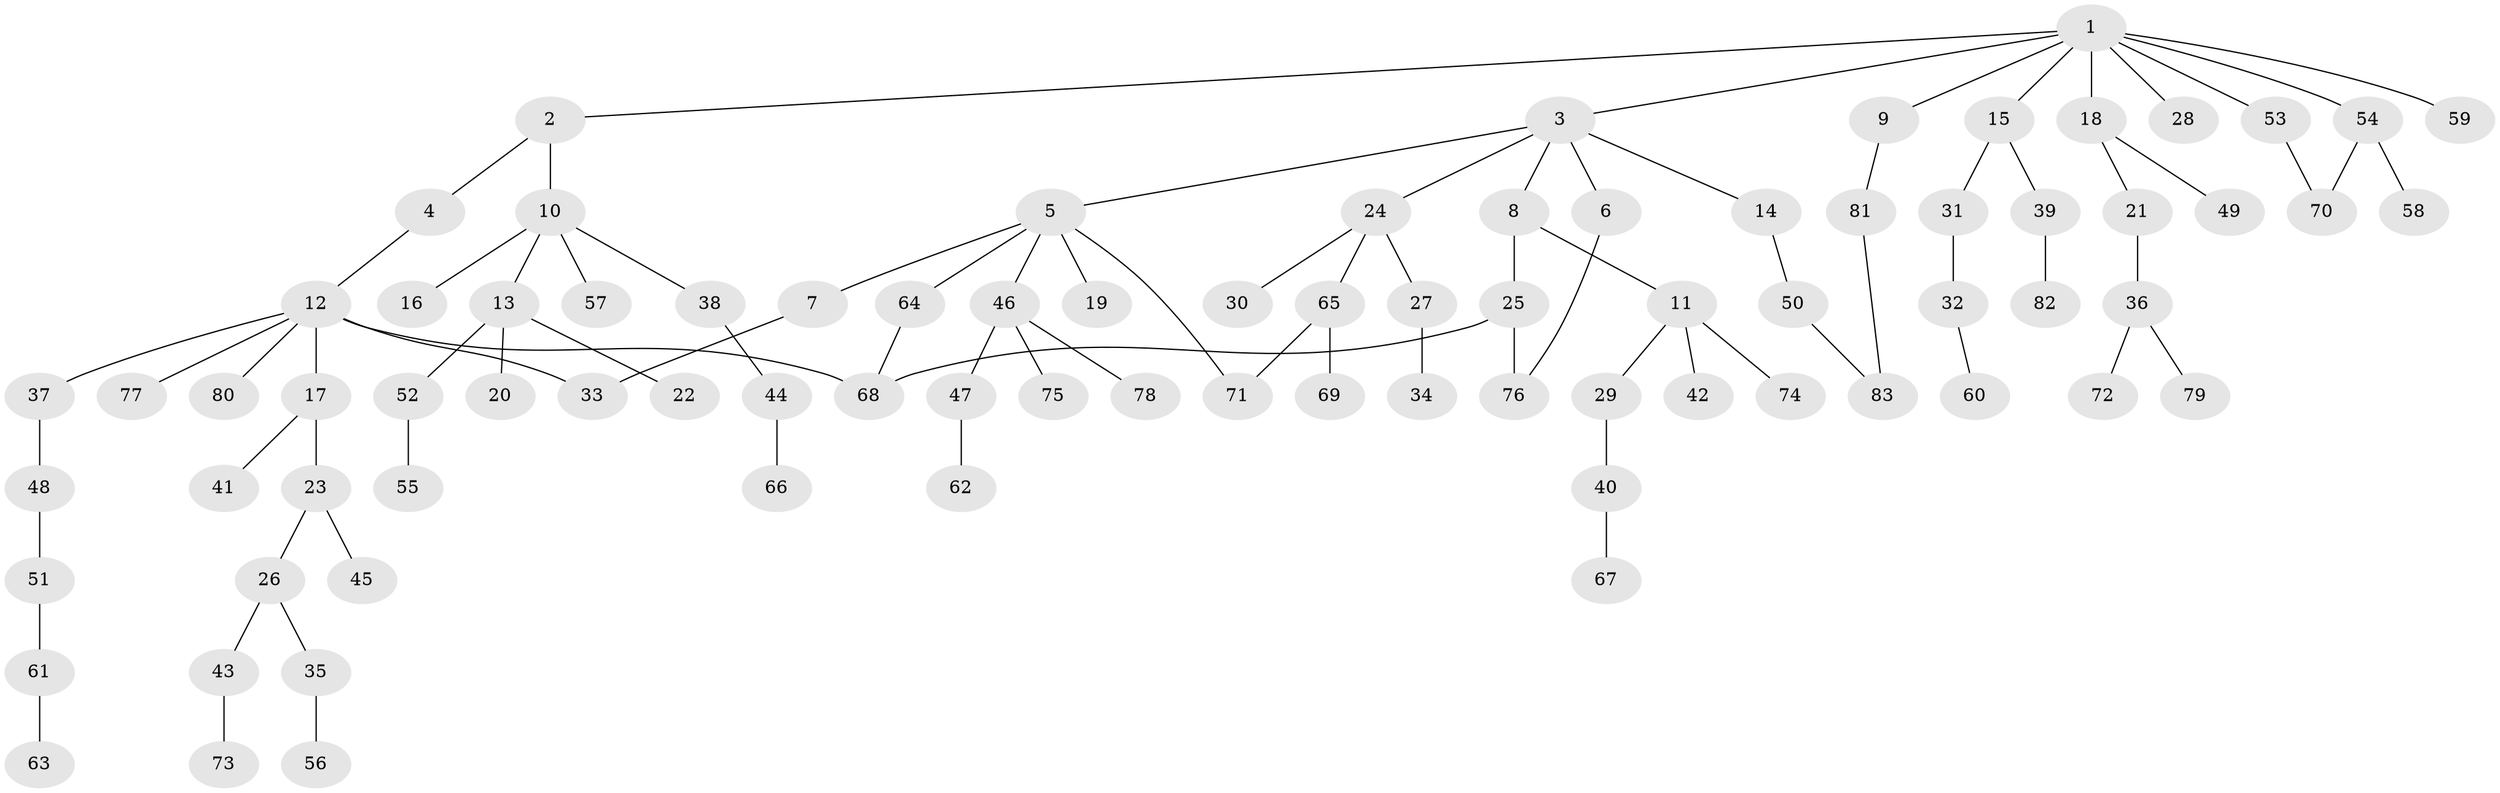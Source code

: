 // coarse degree distribution, {2: 0.29411764705882354, 3: 0.14705882352941177, 1: 0.4117647058823529, 8: 0.029411764705882353, 5: 0.08823529411764706, 4: 0.029411764705882353}
// Generated by graph-tools (version 1.1) at 2025/36/03/04/25 23:36:10]
// undirected, 83 vertices, 89 edges
graph export_dot {
  node [color=gray90,style=filled];
  1;
  2;
  3;
  4;
  5;
  6;
  7;
  8;
  9;
  10;
  11;
  12;
  13;
  14;
  15;
  16;
  17;
  18;
  19;
  20;
  21;
  22;
  23;
  24;
  25;
  26;
  27;
  28;
  29;
  30;
  31;
  32;
  33;
  34;
  35;
  36;
  37;
  38;
  39;
  40;
  41;
  42;
  43;
  44;
  45;
  46;
  47;
  48;
  49;
  50;
  51;
  52;
  53;
  54;
  55;
  56;
  57;
  58;
  59;
  60;
  61;
  62;
  63;
  64;
  65;
  66;
  67;
  68;
  69;
  70;
  71;
  72;
  73;
  74;
  75;
  76;
  77;
  78;
  79;
  80;
  81;
  82;
  83;
  1 -- 2;
  1 -- 3;
  1 -- 9;
  1 -- 15;
  1 -- 18;
  1 -- 28;
  1 -- 53;
  1 -- 54;
  1 -- 59;
  2 -- 4;
  2 -- 10;
  3 -- 5;
  3 -- 6;
  3 -- 8;
  3 -- 14;
  3 -- 24;
  4 -- 12;
  5 -- 7;
  5 -- 19;
  5 -- 46;
  5 -- 64;
  5 -- 71;
  6 -- 76;
  7 -- 33;
  8 -- 11;
  8 -- 25;
  9 -- 81;
  10 -- 13;
  10 -- 16;
  10 -- 38;
  10 -- 57;
  11 -- 29;
  11 -- 42;
  11 -- 74;
  12 -- 17;
  12 -- 33;
  12 -- 37;
  12 -- 77;
  12 -- 80;
  12 -- 68;
  13 -- 20;
  13 -- 22;
  13 -- 52;
  14 -- 50;
  15 -- 31;
  15 -- 39;
  17 -- 23;
  17 -- 41;
  18 -- 21;
  18 -- 49;
  21 -- 36;
  23 -- 26;
  23 -- 45;
  24 -- 27;
  24 -- 30;
  24 -- 65;
  25 -- 76;
  25 -- 68;
  26 -- 35;
  26 -- 43;
  27 -- 34;
  29 -- 40;
  31 -- 32;
  32 -- 60;
  35 -- 56;
  36 -- 72;
  36 -- 79;
  37 -- 48;
  38 -- 44;
  39 -- 82;
  40 -- 67;
  43 -- 73;
  44 -- 66;
  46 -- 47;
  46 -- 75;
  46 -- 78;
  47 -- 62;
  48 -- 51;
  50 -- 83;
  51 -- 61;
  52 -- 55;
  53 -- 70;
  54 -- 58;
  54 -- 70;
  61 -- 63;
  64 -- 68;
  65 -- 69;
  65 -- 71;
  81 -- 83;
}
